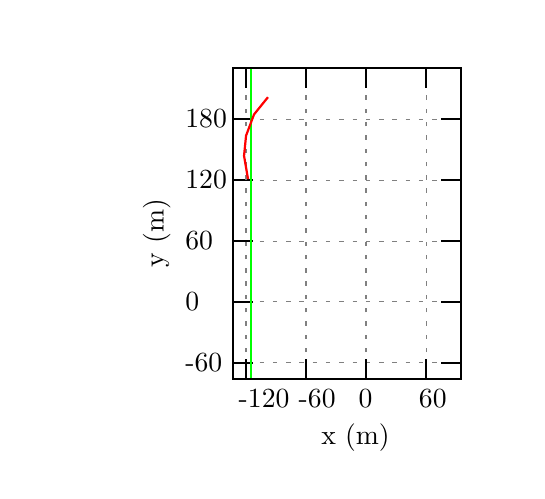 
\definecolor{white}{RGB}{255,255,255}
\definecolor{gray}{RGB}{128,128,128}
\definecolor{c00ff00}{RGB}{0,255,0}
\definecolor{cff0000}{RGB}{255,0,0}


\def \globalscale {1.0}
\begin{tikzpicture}[y=0.80pt, x=0.80pt, yscale=-\globalscale, xscale=\globalscale, inner sep=0pt, outer sep=0pt]
  \path[rounded corners=0.0cm] (0.0,0.0) rectangle (200.0,200.0);



  \begin{scope}[color=white,draw,line join=miter,line cap=butt,line width=0.800pt]
  \end{scope}
  \begin{scope}[color=black,draw,line join=miter,line cap=butt,line width=0.800pt]
  \end{scope}
  \begin{scope}[color=black,draw=black,line join=miter,line cap=butt,line width=0.400pt]
  \end{scope}
  \begin{scope}[color=gray,draw,line join=miter,line cap=butt,line width=0.400pt]
    \path[draw=gray,dash pattern=on 1.60pt off 3.20pt] (71.9,151.3) -- (175.0,151.3);



  \end{scope}
  \begin{scope}[color=gray,draw=gray,line join=miter,line cap=butt,line width=0.800pt]
  \end{scope}
  \begin{scope}[color=black,draw,line join=miter,line cap=butt,line width=0.800pt]
    \path[draw=black] (71.9,151.3) -- (80.9,151.3)(175.0,151.3) -- (166.0,151.3);



    \begin{scope}[shift={(50.4,155.2)},fill=black]
      \path[fill] (0.0,0.0) node[above right] () {-60};



    \end{scope}
  \end{scope}
  \begin{scope}[color=black,draw,line join=miter,line cap=butt,line width=0.800pt]
  \end{scope}
  \begin{scope}[color=black,draw=black,line join=miter,line cap=butt,line width=0.400pt]
  \end{scope}
  \begin{scope}[color=gray,draw,line join=miter,line cap=butt,line width=0.400pt]
    \path[draw=gray,dash pattern=on 1.60pt off 3.20pt] (71.9,123.8) -- (175.0,123.8);



  \end{scope}
  \begin{scope}[color=gray,draw=gray,line join=miter,line cap=butt,line width=0.800pt]
  \end{scope}
  \begin{scope}[color=black,draw,line join=miter,line cap=butt,line width=0.800pt]
    \path[draw=black] (71.9,123.8) -- (80.9,123.8)(175.0,123.8) -- (166.0,123.8);



    \begin{scope}[shift={(50.4,127.7)},fill=black]
      \path[fill] (0.0,0.0) node[above right] () {0};



    \end{scope}
  \end{scope}
  \begin{scope}[color=black,draw,line join=miter,line cap=butt,line width=0.800pt]
  \end{scope}
  \begin{scope}[color=black,draw=black,line join=miter,line cap=butt,line width=0.400pt]
  \end{scope}
  \begin{scope}[color=gray,draw,line join=miter,line cap=butt,line width=0.400pt]
    \path[draw=gray,dash pattern=on 1.60pt off 3.20pt] (71.9,96.4) -- (175.0,96.4);



  \end{scope}
  \begin{scope}[color=gray,draw=gray,line join=miter,line cap=butt,line width=0.800pt]
  \end{scope}
  \begin{scope}[color=black,draw,line join=miter,line cap=butt,line width=0.800pt]
    \path[draw=black] (71.9,96.4) -- (80.9,96.4)(175.0,96.4) -- (166.0,96.4);



    \begin{scope}[shift={(50.4,100.3)},fill=black]
      \path[fill] (0.0,0.0) node[above right] () {60};



    \end{scope}
  \end{scope}
  \begin{scope}[color=black,draw,line join=miter,line cap=butt,line width=0.800pt]
  \end{scope}
  \begin{scope}[color=black,draw=black,line join=miter,line cap=butt,line width=0.400pt]
  \end{scope}
  \begin{scope}[color=gray,draw,line join=miter,line cap=butt,line width=0.400pt]
    \path[draw=gray,dash pattern=on 1.60pt off 3.20pt] (71.9,68.9) -- (175.0,68.9);



  \end{scope}
  \begin{scope}[color=gray,draw=gray,line join=miter,line cap=butt,line width=0.800pt]
  \end{scope}
  \begin{scope}[color=black,draw,line join=miter,line cap=butt,line width=0.800pt]
    \path[draw=black] (71.9,68.9) -- (80.9,68.9)(175.0,68.9) -- (166.0,68.9);



    \begin{scope}[shift={(50.4,72.8)},fill=black]
      \path[fill] (0.0,0.0) node[above right] () {120};



    \end{scope}
  \end{scope}
  \begin{scope}[color=black,draw,line join=miter,line cap=butt,line width=0.800pt]
  \end{scope}
  \begin{scope}[color=black,draw=black,line join=miter,line cap=butt,line width=0.400pt]
  \end{scope}
  \begin{scope}[color=gray,draw,line join=miter,line cap=butt,line width=0.400pt]
    \path[draw=gray,dash pattern=on 1.60pt off 3.20pt] (71.9,41.4) -- (175.0,41.4);



  \end{scope}
  \begin{scope}[color=gray,draw=gray,line join=miter,line cap=butt,line width=0.800pt]
  \end{scope}
  \begin{scope}[color=black,draw,line join=miter,line cap=butt,line width=0.800pt]
    \path[draw=black] (71.9,41.4) -- (80.9,41.4)(175.0,41.4) -- (166.0,41.4);



    \begin{scope}[shift={(50.4,45.3)},fill=black]
      \path[fill] (0.0,0.0) node[above right] () {180};



    \end{scope}
  \end{scope}
  \begin{scope}[color=black,draw,line join=miter,line cap=butt,line width=0.800pt]
  \end{scope}
  \begin{scope}[color=black,draw=black,line join=miter,line cap=butt,line width=0.400pt]
  \end{scope}
  \begin{scope}[color=gray,draw,line join=miter,line cap=butt,line width=0.400pt]
    \path[draw=gray,dash pattern=on 1.60pt off 3.20pt] (77.8,158.6) -- (77.8,18.1);



  \end{scope}
  \begin{scope}[color=gray,draw=gray,line join=miter,line cap=butt,line width=0.800pt]
  \end{scope}
  \begin{scope}[color=black,draw,line join=miter,line cap=butt,line width=0.800pt]
    \path[draw=black] (77.8,158.6) -- (77.8,149.6)(77.8,18.1) -- (77.8,27.1);



    \begin{scope}[shift={(74.5,171.5)},fill=black]
      \path[fill] (0.0,0.0) node[above right] () {-120};



    \end{scope}
  \end{scope}
  \begin{scope}[color=black,draw,line join=miter,line cap=butt,line width=0.800pt]
  \end{scope}
  \begin{scope}[color=black,draw=black,line join=miter,line cap=butt,line width=0.400pt]
  \end{scope}
  \begin{scope}[color=gray,draw,line join=miter,line cap=butt,line width=0.400pt]
    \path[draw=gray,dash pattern=on 1.60pt off 3.20pt] (104.9,158.6) -- (104.9,18.1);



  \end{scope}
  \begin{scope}[color=gray,draw=gray,line join=miter,line cap=butt,line width=0.800pt]
  \end{scope}
  \begin{scope}[color=black,draw,line join=miter,line cap=butt,line width=0.800pt]
    \path[draw=black] (104.9,158.6) -- (104.9,149.6)(104.9,18.1) -- (104.9,27.1);



    \begin{scope}[shift={(101.6,171.5)},fill=black]
      \path[fill] (0.0,0.0) node[above right] () {-60};



    \end{scope}
  \end{scope}
  \begin{scope}[color=black,draw,line join=miter,line cap=butt,line width=0.800pt]
  \end{scope}
  \begin{scope}[color=black,draw=black,line join=miter,line cap=butt,line width=0.400pt]
  \end{scope}
  \begin{scope}[color=gray,draw,line join=miter,line cap=butt,line width=0.400pt]
    \path[draw=gray,dash pattern=on 1.60pt off 3.20pt] (132.0,158.6) -- (132.0,27.1) -- (132.0,18.1);



  \end{scope}
  \begin{scope}[color=gray,draw=gray,line join=miter,line cap=butt,line width=0.800pt]
  \end{scope}
  \begin{scope}[color=black,draw,line join=miter,line cap=butt,line width=0.800pt]
    \path[draw=black] (132.0,158.6) -- (132.0,149.6)(132.0,18.1) -- (132.0,27.1);



    \begin{scope}[shift={(128.7,171.5)},fill=black]
      \path[fill] (0.0,0.0) node[above right] () {0};



    \end{scope}
  \end{scope}
  \begin{scope}[color=black,draw,line join=miter,line cap=butt,line width=0.800pt]
  \end{scope}
  \begin{scope}[color=black,draw=black,line join=miter,line cap=butt,line width=0.400pt]
  \end{scope}
  \begin{scope}[color=gray,draw,line join=miter,line cap=butt,line width=0.400pt]
    \path[draw=gray,dash pattern=on 1.60pt off 3.20pt] (159.2,158.6) -- (159.2,27.1) -- (159.2,18.1);



  \end{scope}
  \begin{scope}[color=gray,draw=gray,line join=miter,line cap=butt,line width=0.800pt]
  \end{scope}
  \begin{scope}[color=black,draw,line join=miter,line cap=butt,line width=0.800pt]
    \path[draw=black] (159.2,158.6) -- (159.2,149.6)(159.2,18.1) -- (159.2,27.1);



    \begin{scope}[shift={(155.9,171.5)},fill=black]
      \path[fill] (0.0,0.0) node[above right] () {60};



    \end{scope}
  \end{scope}
  \begin{scope}[color=black,draw,line join=miter,line cap=butt,line width=0.800pt]
  \end{scope}
  \begin{scope}[color=black,draw,line join=miter,line cap=butt,line width=0.800pt]
    \path[draw=black] (71.9,18.1) -- (71.9,158.6) -- (175.0,158.6) -- (175.0,18.1) -- (71.9,18.1) -- cycle;



    \path[draw=c00ff00] (80.0,158.6) -- (80.0,18.1);



  \end{scope}
  \begin{scope}[color=black,draw,line join=miter,line cap=butt,line width=0.800pt]
    \begin{scope}[shift={(31.2,108.2)},rotate=270.0,fill=black]
      \path[fill] (0.0,0.0) node[above right] () {\rotatebox{90}{y (m)}};



    \end{scope}
  \end{scope}
  \begin{scope}[color=black,draw,line join=miter,line cap=butt,line width=0.800pt]
    \begin{scope}[shift={(111.8,191.3)},fill=black]
      \path[fill] (0.0,0.0) node[above right] () {x (m)};



    \end{scope}
  \end{scope}
  \begin{scope}[color=black,draw,line join=miter,line cap=butt,line width=0.800pt]
  \end{scope}
    \begin{scope}[color=black,draw,line join=miter,line cap=butt,line width=0.800pt]
      \path[draw=cff0000] (87.7,31.4) -- (81.4,39.2) -- (77.8,48.8) -- (76.9,57.9) -- (78.7,68.4);



    \end{scope}
  \begin{scope}[color=white,draw=cff0000,line join=miter,line cap=butt,line width=1.600pt]
  \end{scope}
  \begin{scope}[color=black,draw,line join=miter,line cap=butt,line width=1.600pt]
  \end{scope}
  \begin{scope}[color=black,draw=black,line join=miter,line cap=butt,line width=0.800pt]
  \end{scope}
  \begin{scope}[color=black,draw,line join=miter,line cap=butt,line width=0.800pt]
    \path[draw=black] (71.9,18.1) -- (71.9,158.6) -- (175.0,158.6) -- (175.0,18.1) -- (71.9,18.1) -- cycle;



  \end{scope}
  \begin{scope}[color=black,draw,line join=miter,line cap=butt,line width=0.800pt]
  \end{scope}

\end{tikzpicture}

